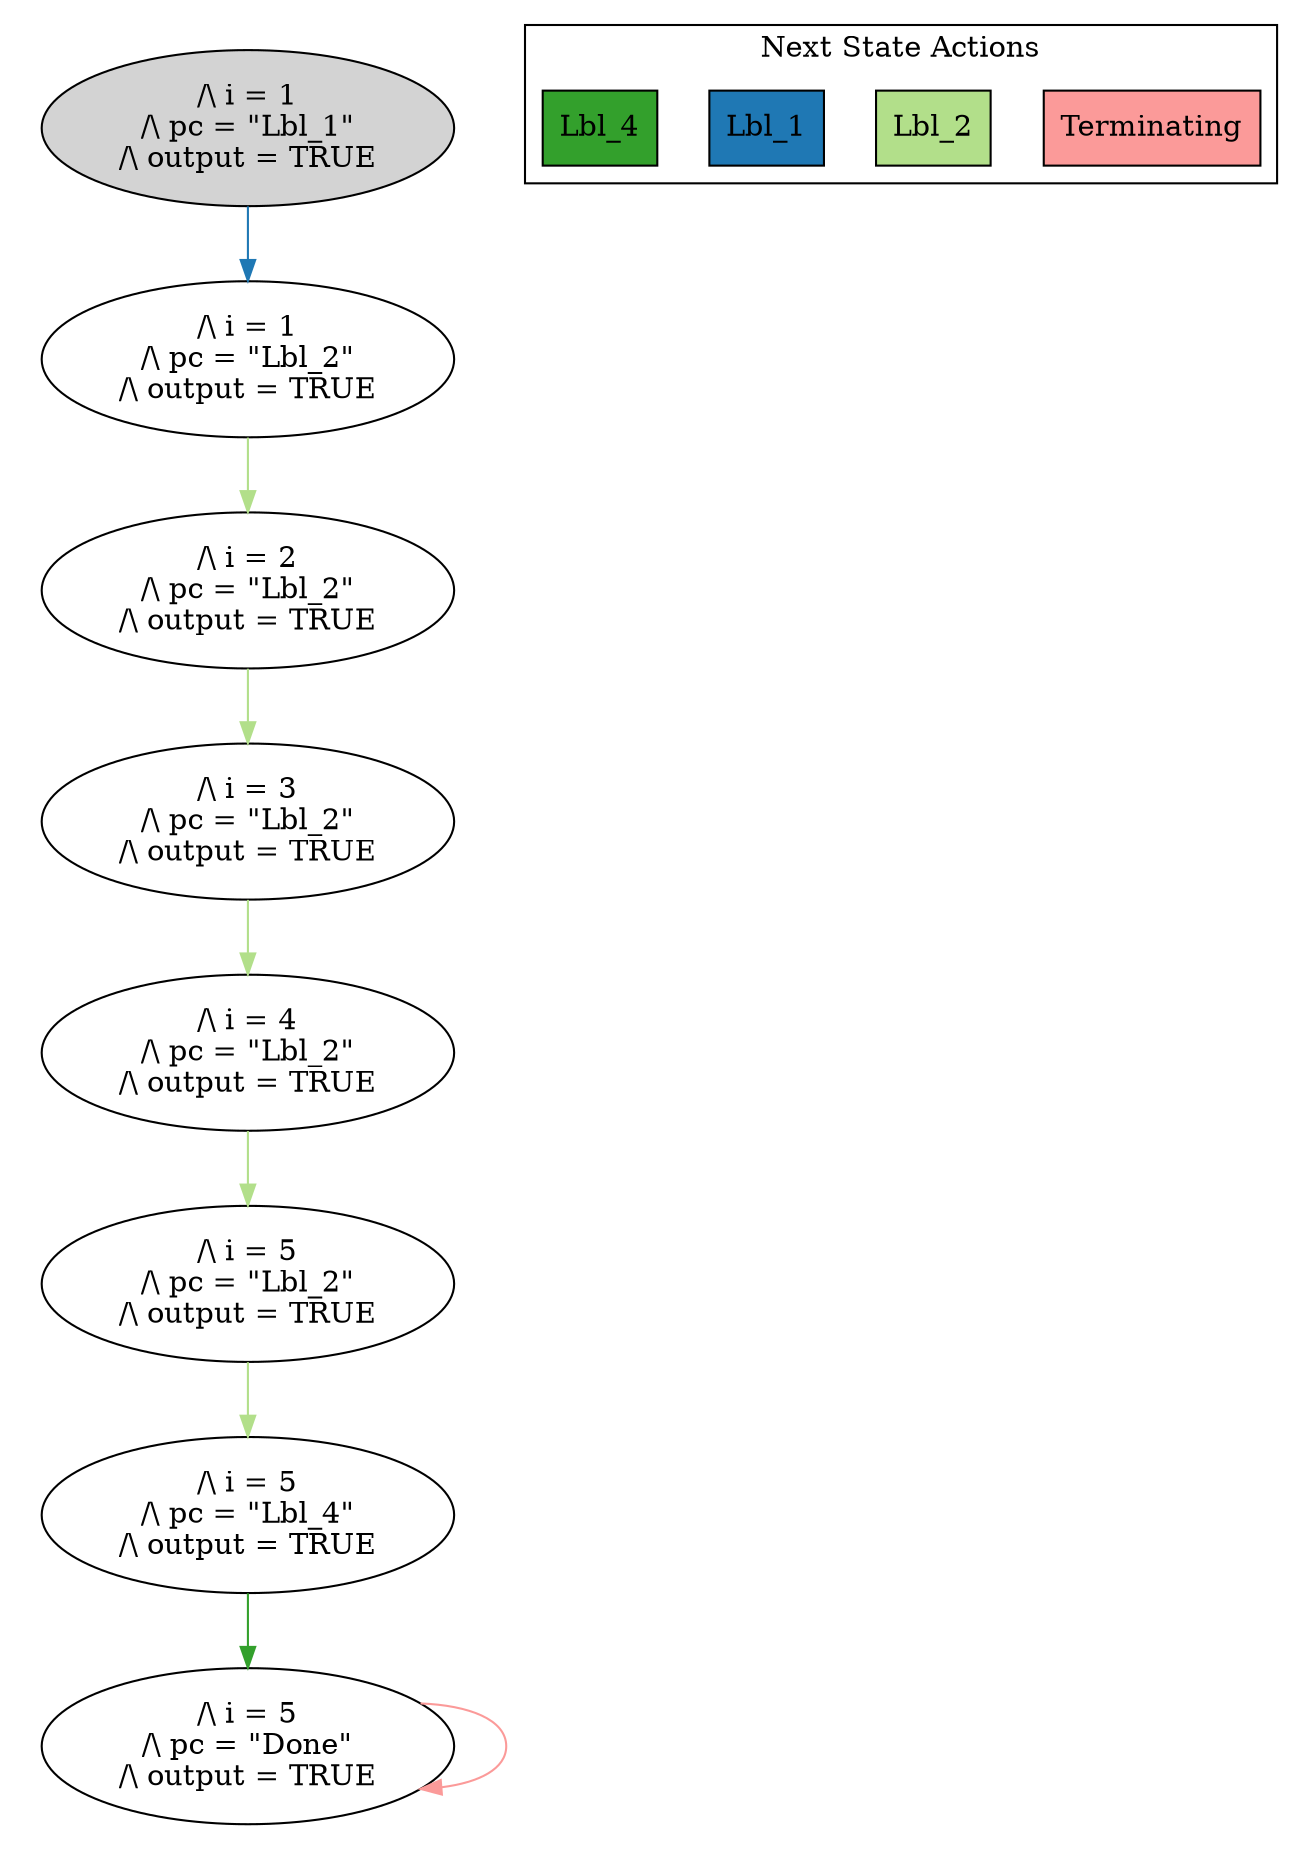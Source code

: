 strict digraph DiskGraph {
edge [colorscheme="paired12"]
nodesep=0.35;
subgraph cluster_graph {
color="white";
2924310993318039350 [label="/\\ i = 1\n/\\ pc = \"Lbl_1\"\n/\\ output = TRUE",style = filled]
2924310993318039350 -> -5528428869198558691 [label="",color="2",fontcolor="2"];
-5528428869198558691 [label="/\\ i = 1\n/\\ pc = \"Lbl_2\"\n/\\ output = TRUE"];
-5528428869198558691 -> 2583443274936013018 [label="",color="3",fontcolor="3"];
2583443274936013018 [label="/\\ i = 2\n/\\ pc = \"Lbl_2\"\n/\\ output = TRUE"];
2583443274936013018 -> -8900651966068456870 [label="",color="3",fontcolor="3"];
-8900651966068456870 [label="/\\ i = 3\n/\\ pc = \"Lbl_2\"\n/\\ output = TRUE"];
-8900651966068456870 -> 8835102487261874195 [label="",color="3",fontcolor="3"];
8835102487261874195 [label="/\\ i = 4\n/\\ pc = \"Lbl_2\"\n/\\ output = TRUE"];
8835102487261874195 -> -2505086406286681453 [label="",color="3",fontcolor="3"];
-2505086406286681453 [label="/\\ i = 5\n/\\ pc = \"Lbl_2\"\n/\\ output = TRUE"];
-2505086406286681453 -> -7862012309907063422 [label="",color="3",fontcolor="3"];
-7862012309907063422 [label="/\\ i = 5\n/\\ pc = \"Lbl_4\"\n/\\ output = TRUE"];
-7862012309907063422 -> -863785774760323108 [label="",color="4",fontcolor="4"];
-863785774760323108 [label="/\\ i = 5\n/\\ pc = \"Done\"\n/\\ output = TRUE"];
-863785774760323108 -> -863785774760323108 [label="",color="5",fontcolor="5"];
{rank = same; 2924310993318039350;}
{rank = same; -5528428869198558691;}
{rank = same; 2583443274936013018;}
{rank = same; -8900651966068456870;}
{rank = same; 8835102487261874195;}
{rank = same; -2505086406286681453;}
{rank = same; -7862012309907063422;}
{rank = same; -863785774760323108;}
}
subgraph cluster_legend {graph[style=bold];label = "Next State Actions" style="solid"
node [ labeljust="l",colorscheme="paired12",style=filled,shape=record ]
Terminating [label="Terminating",fillcolor=5]
Lbl_2 [label="Lbl_2",fillcolor=3]
Lbl_1 [label="Lbl_1",fillcolor=2]
Lbl_4 [label="Lbl_4",fillcolor=4]
}}